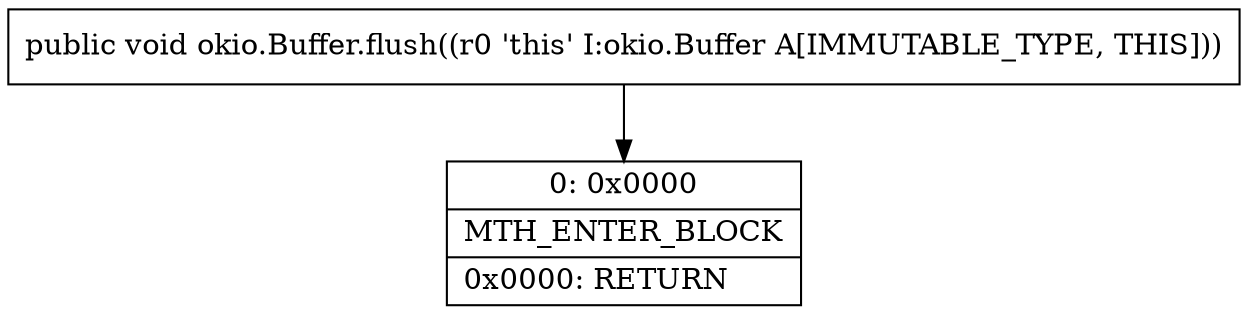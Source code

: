 digraph "CFG forokio.Buffer.flush()V" {
Node_0 [shape=record,label="{0\:\ 0x0000|MTH_ENTER_BLOCK\l|0x0000: RETURN   \l}"];
MethodNode[shape=record,label="{public void okio.Buffer.flush((r0 'this' I:okio.Buffer A[IMMUTABLE_TYPE, THIS])) }"];
MethodNode -> Node_0;
}


